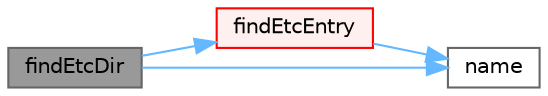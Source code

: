 digraph "findEtcDir"
{
 // LATEX_PDF_SIZE
  bgcolor="transparent";
  edge [fontname=Helvetica,fontsize=10,labelfontname=Helvetica,labelfontsize=10];
  node [fontname=Helvetica,fontsize=10,shape=box,height=0.2,width=0.4];
  rankdir="LR";
  Node1 [id="Node000001",label="findEtcDir",height=0.2,width=0.4,color="gray40", fillcolor="grey60", style="filled", fontcolor="black",tooltip=" "];
  Node1 -> Node2 [id="edge1_Node000001_Node000002",color="steelblue1",style="solid",tooltip=" "];
  Node2 [id="Node000002",label="findEtcEntry",height=0.2,width=0.4,color="red", fillcolor="#FFF0F0", style="filled",URL="$namespaceFoam.html#ae7dc1fc5b93eafbb8f6f79293cdb980f",tooltip=" "];
  Node2 -> Node6 [id="edge2_Node000002_Node000006",color="steelblue1",style="solid",tooltip=" "];
  Node6 [id="Node000006",label="name",height=0.2,width=0.4,color="grey40", fillcolor="white", style="filled",URL="$namespaceFoam.html#accde1bf3e2a4105cca868012a680afbe",tooltip=" "];
  Node1 -> Node6 [id="edge3_Node000001_Node000006",color="steelblue1",style="solid",tooltip=" "];
}
